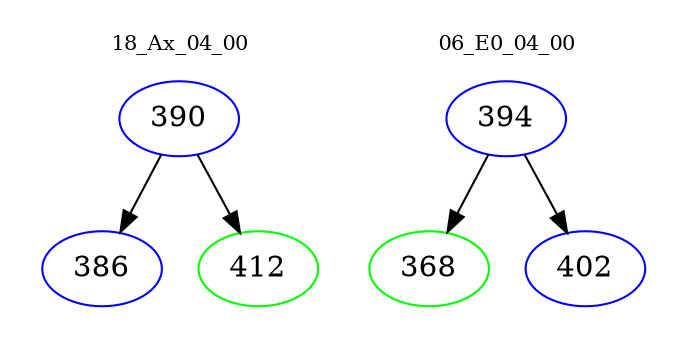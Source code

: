 digraph{
subgraph cluster_0 {
color = white
label = "18_Ax_04_00";
fontsize=10;
T0_390 [label="390", color="blue"]
T0_390 -> T0_386 [color="black"]
T0_386 [label="386", color="blue"]
T0_390 -> T0_412 [color="black"]
T0_412 [label="412", color="green"]
}
subgraph cluster_1 {
color = white
label = "06_E0_04_00";
fontsize=10;
T1_394 [label="394", color="blue"]
T1_394 -> T1_368 [color="black"]
T1_368 [label="368", color="green"]
T1_394 -> T1_402 [color="black"]
T1_402 [label="402", color="blue"]
}
}

